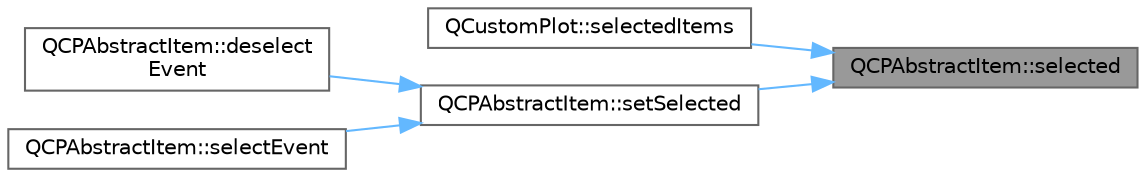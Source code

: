 digraph "QCPAbstractItem::selected"
{
 // LATEX_PDF_SIZE
  bgcolor="transparent";
  edge [fontname=Helvetica,fontsize=10,labelfontname=Helvetica,labelfontsize=10];
  node [fontname=Helvetica,fontsize=10,shape=box,height=0.2,width=0.4];
  rankdir="RL";
  Node1 [label="QCPAbstractItem::selected",height=0.2,width=0.4,color="gray40", fillcolor="grey60", style="filled", fontcolor="black",tooltip=" "];
  Node1 -> Node2 [dir="back",color="steelblue1",style="solid"];
  Node2 [label="QCustomPlot::selectedItems",height=0.2,width=0.4,color="grey40", fillcolor="white", style="filled",URL="$class_q_custom_plot.html#afda487bcf2d6cf1a57173d82495e29ba",tooltip=" "];
  Node1 -> Node3 [dir="back",color="steelblue1",style="solid"];
  Node3 [label="QCPAbstractItem::setSelected",height=0.2,width=0.4,color="grey40", fillcolor="white", style="filled",URL="$class_q_c_p_abstract_item.html#a203de94ad586cc44d16c9565f49d3378",tooltip=" "];
  Node3 -> Node4 [dir="back",color="steelblue1",style="solid"];
  Node4 [label="QCPAbstractItem::deselect\lEvent",height=0.2,width=0.4,color="grey40", fillcolor="white", style="filled",URL="$class_q_c_p_abstract_item.html#af9093798cb07a861dcc73f93ca16c0c1",tooltip=" "];
  Node3 -> Node5 [dir="back",color="steelblue1",style="solid"];
  Node5 [label="QCPAbstractItem::selectEvent",height=0.2,width=0.4,color="grey40", fillcolor="white", style="filled",URL="$class_q_c_p_abstract_item.html#aa4b969c58797f39c9c0b6c07c7869d17",tooltip=" "];
}
